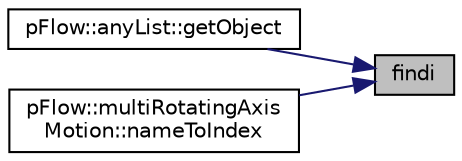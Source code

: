 digraph "findi"
{
 // LATEX_PDF_SIZE
  edge [fontname="Helvetica",fontsize="10",labelfontname="Helvetica",labelfontsize="10"];
  node [fontname="Helvetica",fontsize="10",shape=record];
  rankdir="RL";
  Node1 [label="findi",height=0.2,width=0.4,color="black", fillcolor="grey75", style="filled", fontcolor="black",tooltip=" "];
  Node1 -> Node2 [dir="back",color="midnightblue",fontsize="10",style="solid",fontname="Helvetica"];
  Node2 [label="pFlow::anyList::getObject",height=0.2,width=0.4,color="black", fillcolor="white", style="filled",URL="$classpFlow_1_1anyList.html#a0b77991c568742f240057445e3b529c7",tooltip="Get the reference to variable by name."];
  Node1 -> Node3 [dir="back",color="midnightblue",fontsize="10",style="solid",fontname="Helvetica"];
  Node3 [label="pFlow::multiRotatingAxis\lMotion::nameToIndex",height=0.2,width=0.4,color="black", fillcolor="white", style="filled",URL="$classpFlow_1_1multiRotatingAxisMotion.html#aa228b68325a8251f13734b8f2dc7367b",tooltip="Name of motion component to index."];
}

